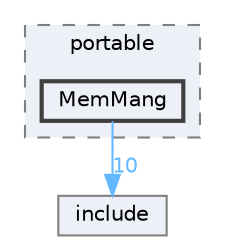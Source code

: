 digraph "D:/Projects/Raspberrypi_pico/pico_freertos_final/freertos_pico2/pico_freertos/FreeRTOS-Kernel/portable/MemMang"
{
 // LATEX_PDF_SIZE
  bgcolor="transparent";
  edge [fontname=Helvetica,fontsize=10,labelfontname=Helvetica,labelfontsize=10];
  node [fontname=Helvetica,fontsize=10,shape=box,height=0.2,width=0.4];
  compound=true
  subgraph clusterdir_2901950e674b11bd625d37cd8c5cecca {
    graph [ bgcolor="#edf0f7", pencolor="grey50", label="portable", fontname=Helvetica,fontsize=10 style="filled,dashed", URL="dir_2901950e674b11bd625d37cd8c5cecca.html",tooltip=""]
  dir_92ee6a970c227fa222f2f34ca48789f3 [label="MemMang", fillcolor="#edf0f7", color="grey25", style="filled,bold", URL="dir_92ee6a970c227fa222f2f34ca48789f3.html",tooltip=""];
  }
  dir_c69ece34c3f150cb2c6f1098178b172a [label="include", fillcolor="#edf0f7", color="grey50", style="filled", URL="dir_c69ece34c3f150cb2c6f1098178b172a.html",tooltip=""];
  dir_92ee6a970c227fa222f2f34ca48789f3->dir_c69ece34c3f150cb2c6f1098178b172a [headlabel="10", labeldistance=1.5 headhref="dir_000136_000125.html" href="dir_000136_000125.html" color="steelblue1" fontcolor="steelblue1"];
}
